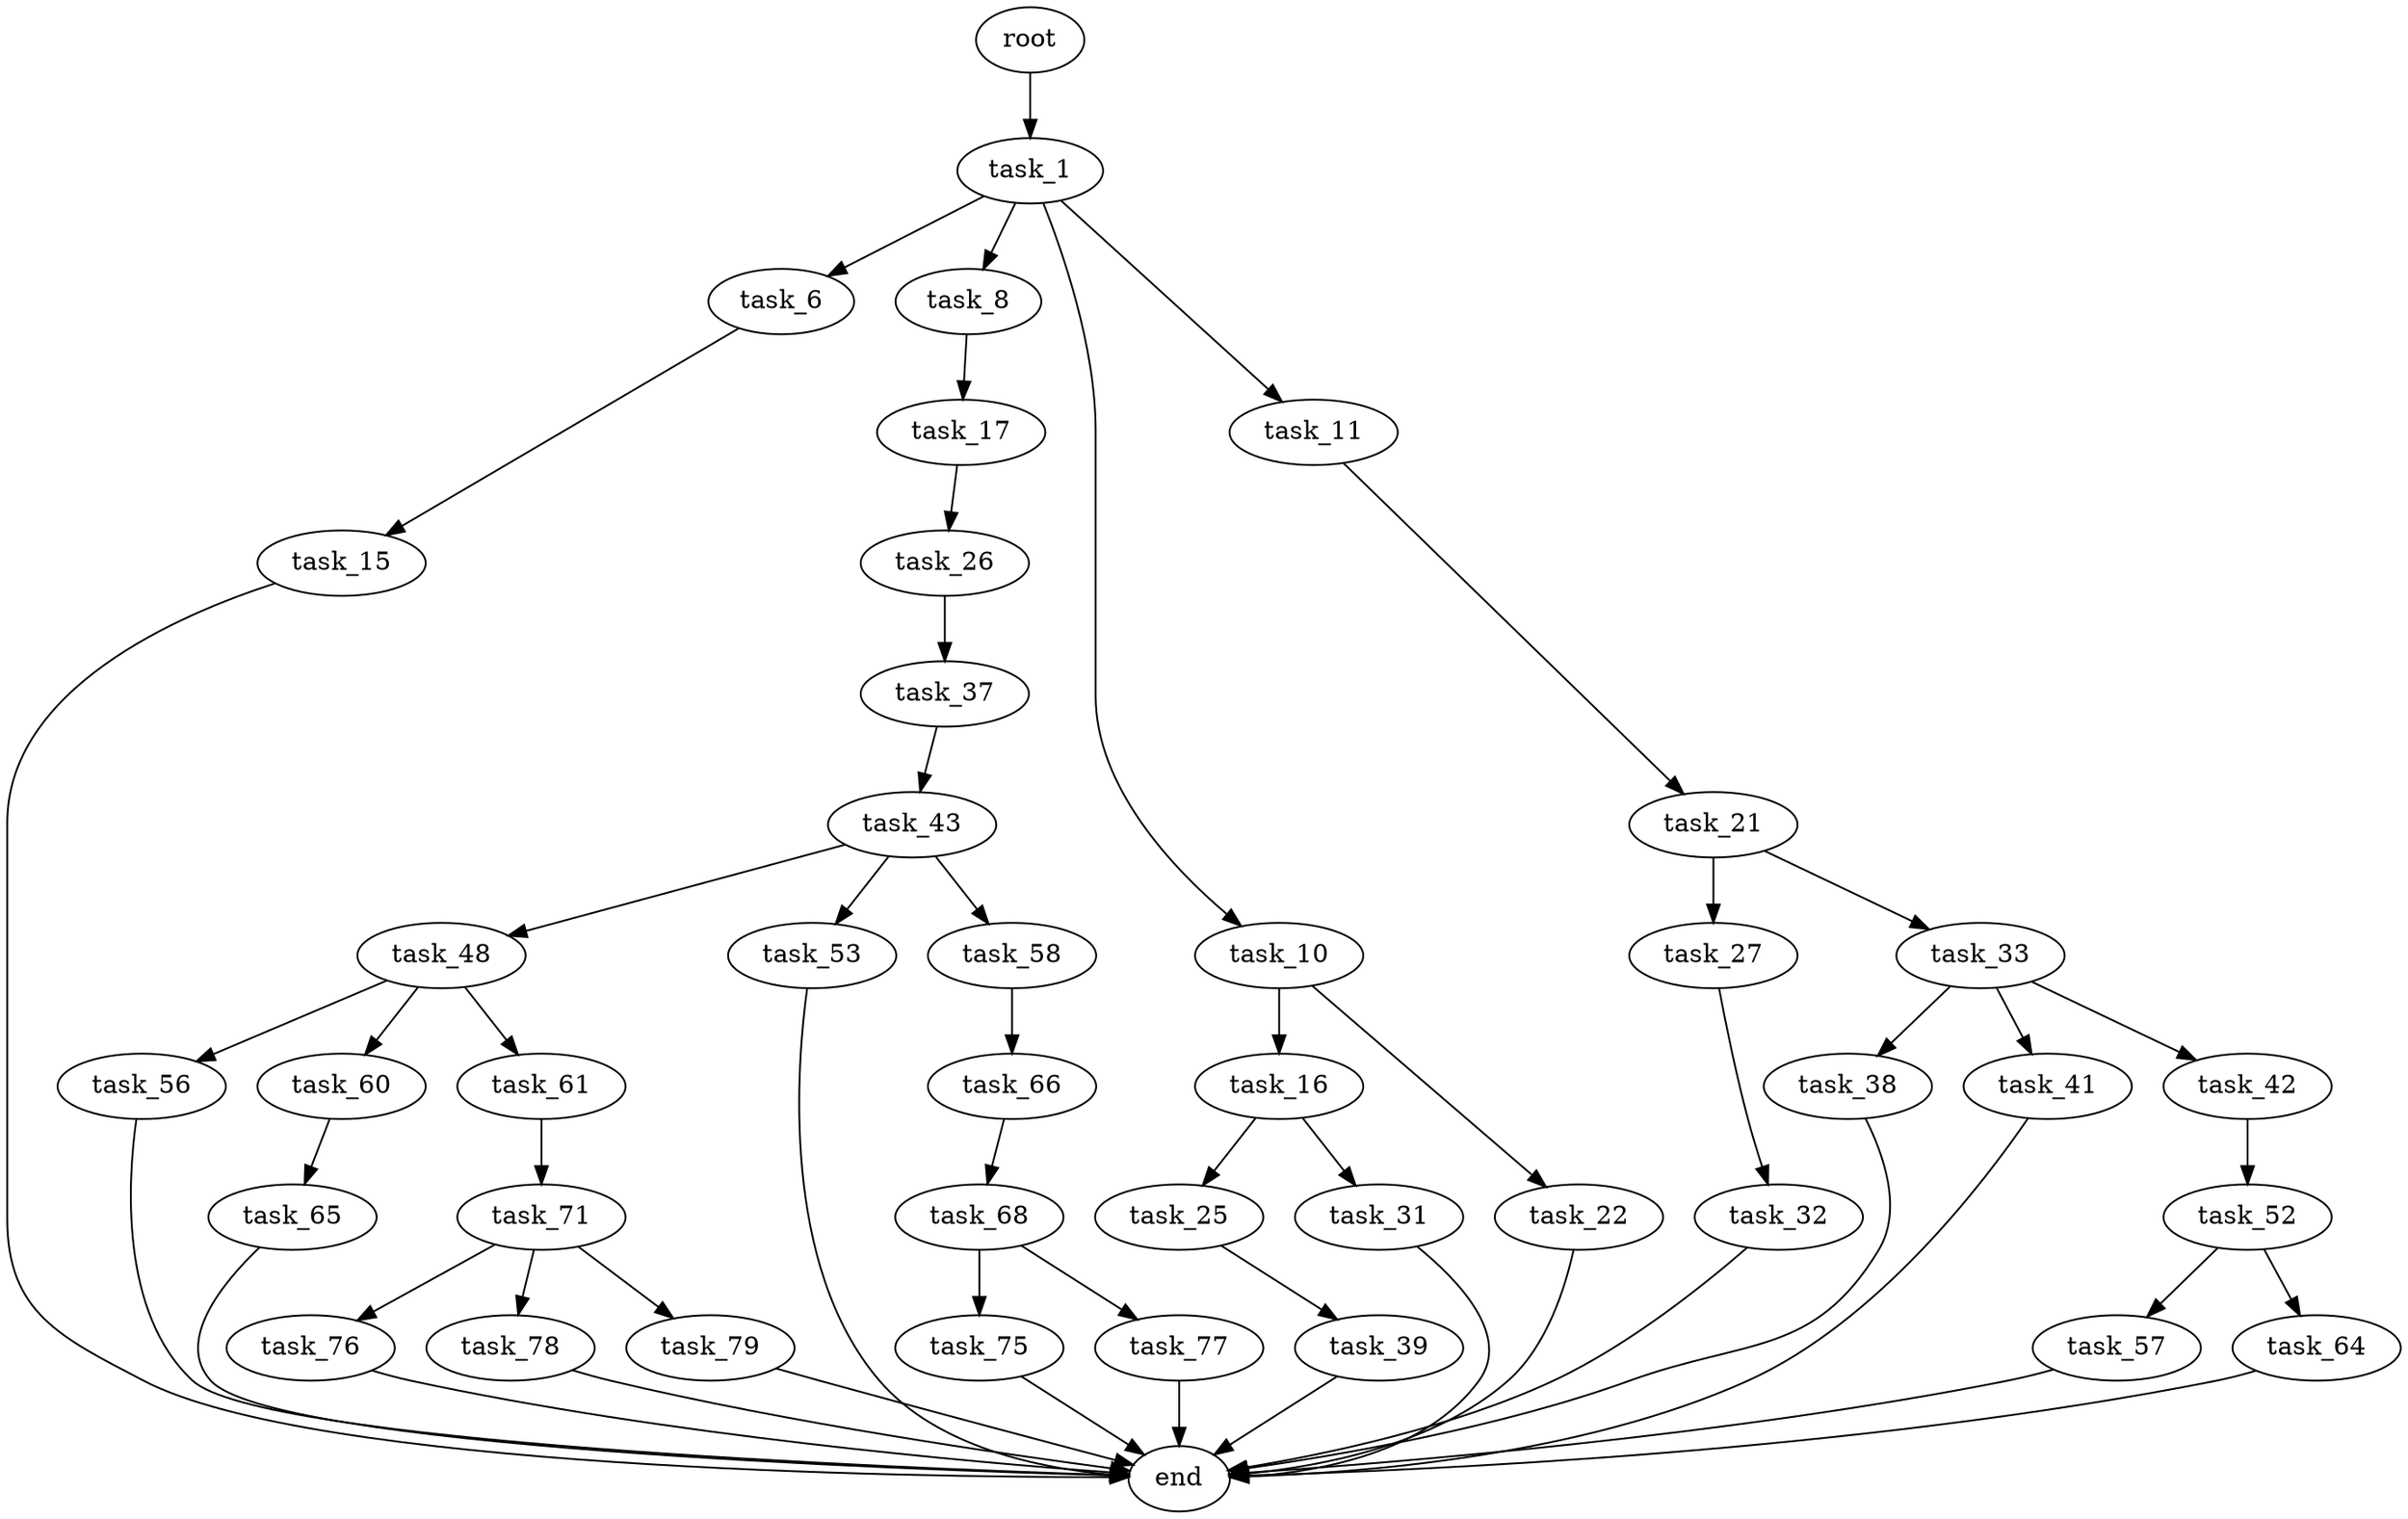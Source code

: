 digraph G {
  root [size="0.000000"];
  task_1 [size="486700944846.000000"];
  task_6 [size="8589934592.000000"];
  task_8 [size="95391462540.000000"];
  task_10 [size="182051152746.000000"];
  task_11 [size="1073741824000.000000"];
  task_15 [size="26950906272.000000"];
  task_17 [size="205169524248.000000"];
  task_16 [size="438567952.000000"];
  task_22 [size="11251897586.000000"];
  task_21 [size="231928233984.000000"];
  end [size="0.000000"];
  task_25 [size="132223569180.000000"];
  task_31 [size="2774220721.000000"];
  task_26 [size="782757789696.000000"];
  task_27 [size="269091196710.000000"];
  task_33 [size="31250002684.000000"];
  task_39 [size="191686530745.000000"];
  task_37 [size="850446035795.000000"];
  task_32 [size="1073741824000.000000"];
  task_38 [size="24502940044.000000"];
  task_41 [size="1073741824000.000000"];
  task_42 [size="7610567329.000000"];
  task_43 [size="2773919048.000000"];
  task_52 [size="4102338150.000000"];
  task_48 [size="5713135345.000000"];
  task_53 [size="421132182428.000000"];
  task_58 [size="158466089880.000000"];
  task_56 [size="45572428022.000000"];
  task_60 [size="231928233984.000000"];
  task_61 [size="549755813888.000000"];
  task_57 [size="694415995468.000000"];
  task_64 [size="48141159129.000000"];
  task_66 [size="231928233984.000000"];
  task_65 [size="198076521185.000000"];
  task_71 [size="1073741824000.000000"];
  task_68 [size="1022929902.000000"];
  task_75 [size="1073741824000.000000"];
  task_77 [size="20991776464.000000"];
  task_76 [size="15170225366.000000"];
  task_78 [size="368293445632.000000"];
  task_79 [size="32360717384.000000"];

  root -> task_1 [size="1.000000"];
  task_1 -> task_6 [size="411041792.000000"];
  task_1 -> task_8 [size="411041792.000000"];
  task_1 -> task_10 [size="411041792.000000"];
  task_1 -> task_11 [size="411041792.000000"];
  task_6 -> task_15 [size="33554432.000000"];
  task_8 -> task_17 [size="134217728.000000"];
  task_10 -> task_16 [size="209715200.000000"];
  task_10 -> task_22 [size="209715200.000000"];
  task_11 -> task_21 [size="838860800.000000"];
  task_15 -> end [size="1.000000"];
  task_17 -> task_26 [size="134217728.000000"];
  task_16 -> task_25 [size="33554432.000000"];
  task_16 -> task_31 [size="33554432.000000"];
  task_22 -> end [size="1.000000"];
  task_21 -> task_27 [size="301989888.000000"];
  task_21 -> task_33 [size="301989888.000000"];
  task_25 -> task_39 [size="134217728.000000"];
  task_31 -> end [size="1.000000"];
  task_26 -> task_37 [size="679477248.000000"];
  task_27 -> task_32 [size="679477248.000000"];
  task_33 -> task_38 [size="838860800.000000"];
  task_33 -> task_41 [size="838860800.000000"];
  task_33 -> task_42 [size="838860800.000000"];
  task_39 -> end [size="1.000000"];
  task_37 -> task_43 [size="838860800.000000"];
  task_32 -> end [size="1.000000"];
  task_38 -> end [size="1.000000"];
  task_41 -> end [size="1.000000"];
  task_42 -> task_52 [size="209715200.000000"];
  task_43 -> task_48 [size="75497472.000000"];
  task_43 -> task_53 [size="75497472.000000"];
  task_43 -> task_58 [size="75497472.000000"];
  task_52 -> task_57 [size="134217728.000000"];
  task_52 -> task_64 [size="134217728.000000"];
  task_48 -> task_56 [size="679477248.000000"];
  task_48 -> task_60 [size="679477248.000000"];
  task_48 -> task_61 [size="679477248.000000"];
  task_53 -> end [size="1.000000"];
  task_58 -> task_66 [size="209715200.000000"];
  task_56 -> end [size="1.000000"];
  task_60 -> task_65 [size="301989888.000000"];
  task_61 -> task_71 [size="536870912.000000"];
  task_57 -> end [size="1.000000"];
  task_64 -> end [size="1.000000"];
  task_66 -> task_68 [size="301989888.000000"];
  task_65 -> end [size="1.000000"];
  task_71 -> task_76 [size="838860800.000000"];
  task_71 -> task_78 [size="838860800.000000"];
  task_71 -> task_79 [size="838860800.000000"];
  task_68 -> task_75 [size="33554432.000000"];
  task_68 -> task_77 [size="33554432.000000"];
  task_75 -> end [size="1.000000"];
  task_77 -> end [size="1.000000"];
  task_76 -> end [size="1.000000"];
  task_78 -> end [size="1.000000"];
  task_79 -> end [size="1.000000"];
}
